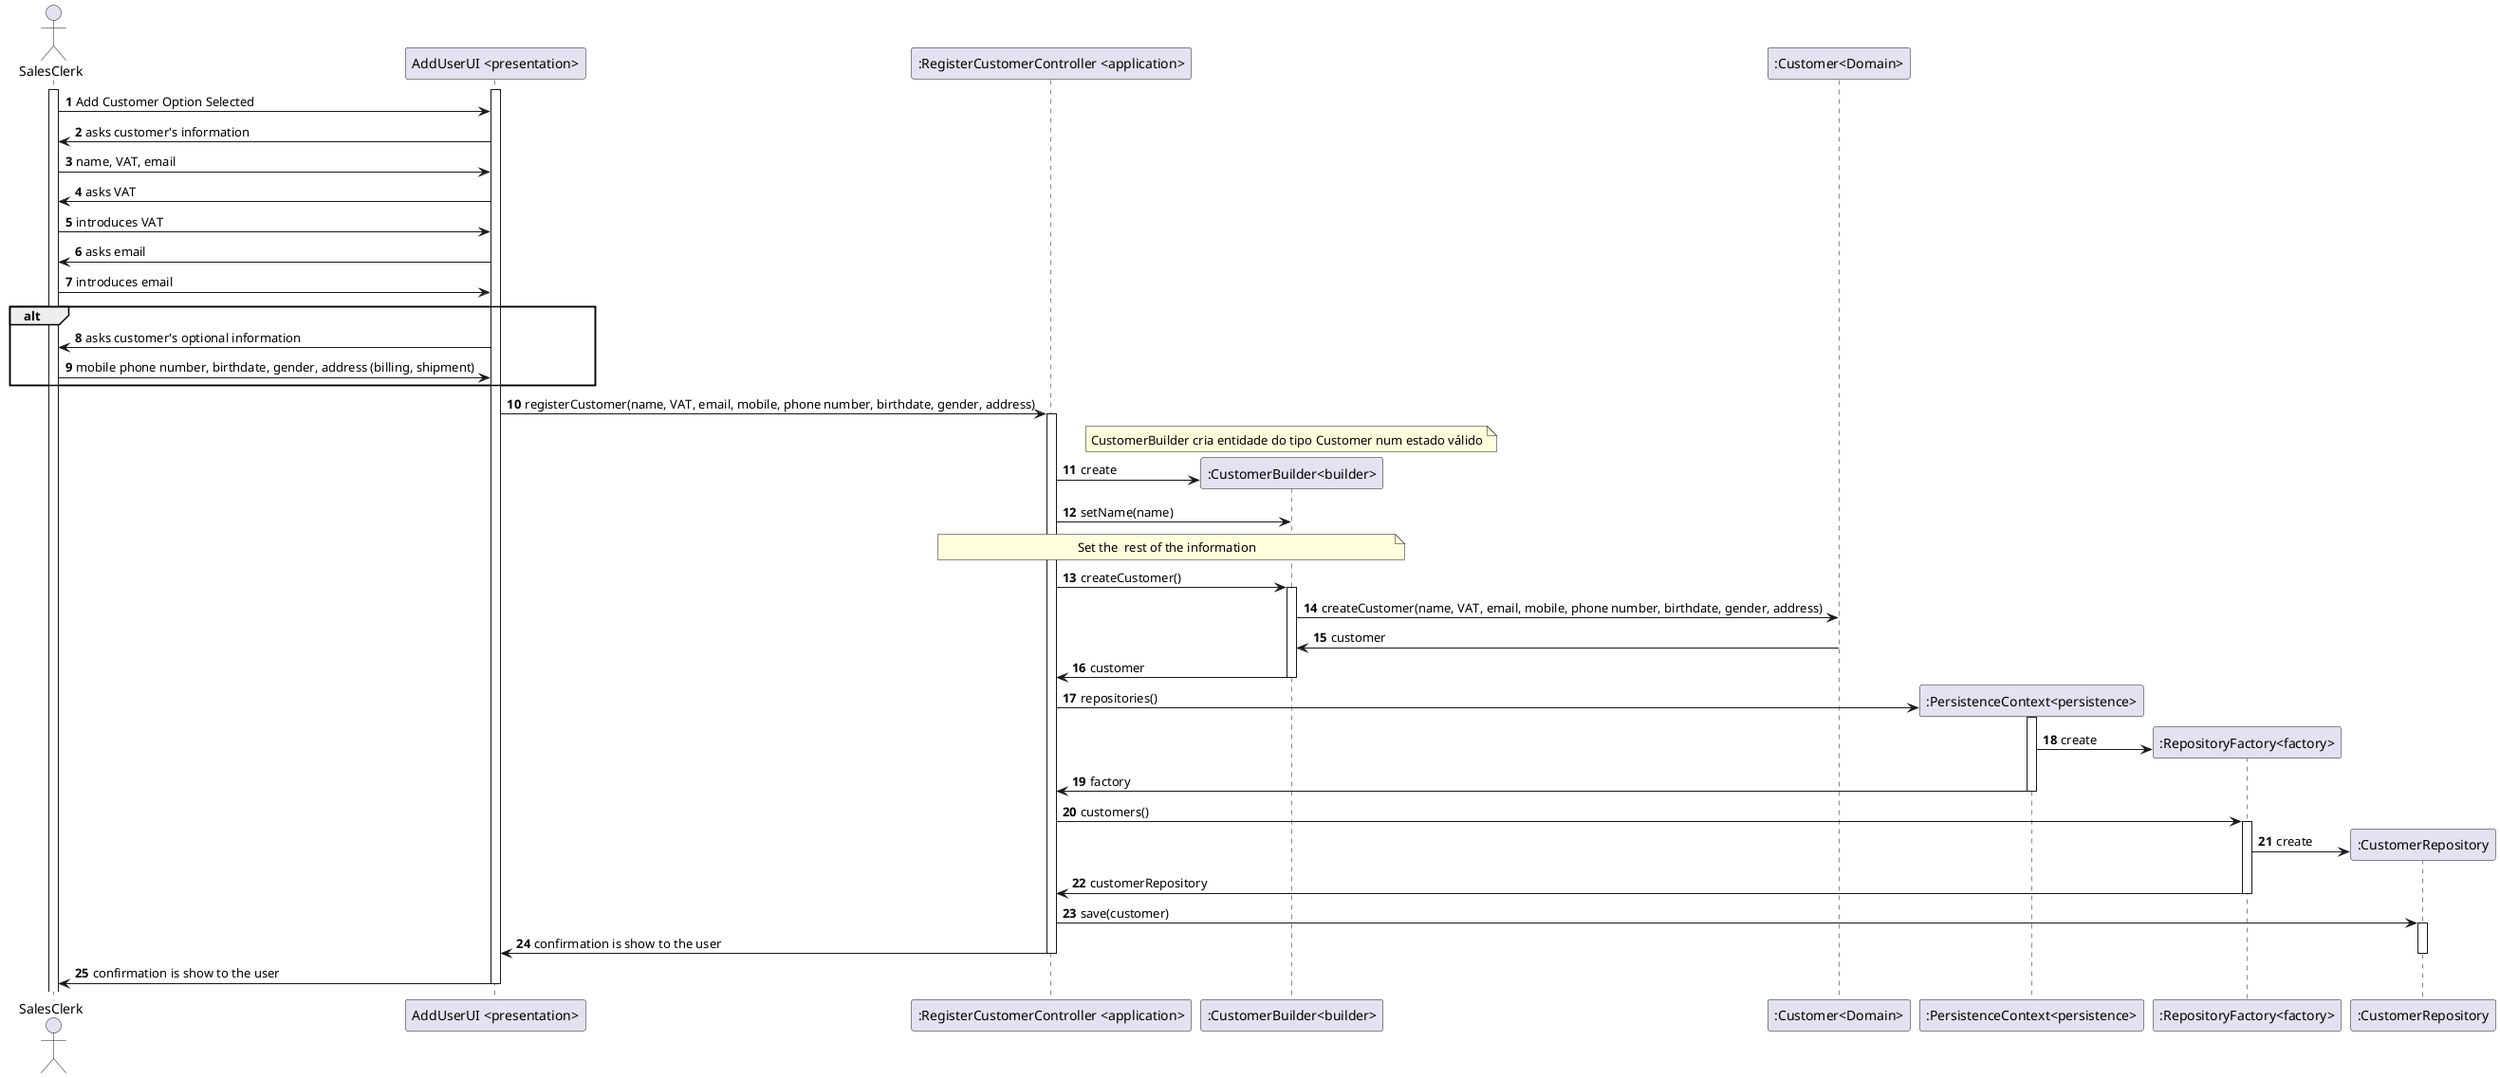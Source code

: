 @startuml
autonumber
actor "SalesClerk" as SC

participant  "AddUserUI <presentation>" as SYS
participant ":RegisterCustomerController <application>" as CTRL
participant ":CustomerBuilder<builder>" as CSB
participant ":Customer<Domain>" as CUS
participant ":PersistenceContext<persistence>" as PC
participant ":RepositoryFactory<factory>" as RF
participant ":CustomerRepository" as CR




activate SC
activate SYS

SC-> SYS: Add Customer Option Selected
SYS-> SC: asks customer's information

SC-> SYS: name, VAT, email

SYS-> SC: asks VAT
SC-> SYS: introduces VAT
SYS-> SC: asks email
SC-> SYS: introduces email

alt
SYS-> SC: asks customer's optional information
SC-> SYS: mobile phone number, birthdate, gender, address (billing, shipment)


end alt


SYS-> CTRL : registerCustomer(name, VAT, email, mobile, phone number, birthdate, gender, address)
note over CSB: CustomerBuilder cria entidade do tipo Customer num estado válido
activate CTRL
CTRL-> CSB **: create

CTRL-> CSB: setName(name)


note over CTRL, CSB:Set the  rest of the information
CTRL-> CSB: createCustomer()
activate CSB
CSB -> CUS : createCustomer(name, VAT, email, mobile, phone number, birthdate, gender, address)
CUS -> CSB: customer

CSB -> CTRL: customer
deactivate CSB

CTRL-> PC**: repositories()
activate PC
PC-> RF**: create
PC-> CTRL: factory
deactivate PC

CTRL-> RF: customers()
activate RF
RF->CR**: create

RF->CTRL: customerRepository
deactivate RF
CTRL->CR: save(customer)

deactivate PC
activate CR

CTRL -> SYS: confirmation is show to the user
deactivate CR
deactivate CTRL

SYS-> SC: confirmation is show to the user
deactivate SYS
@enduml